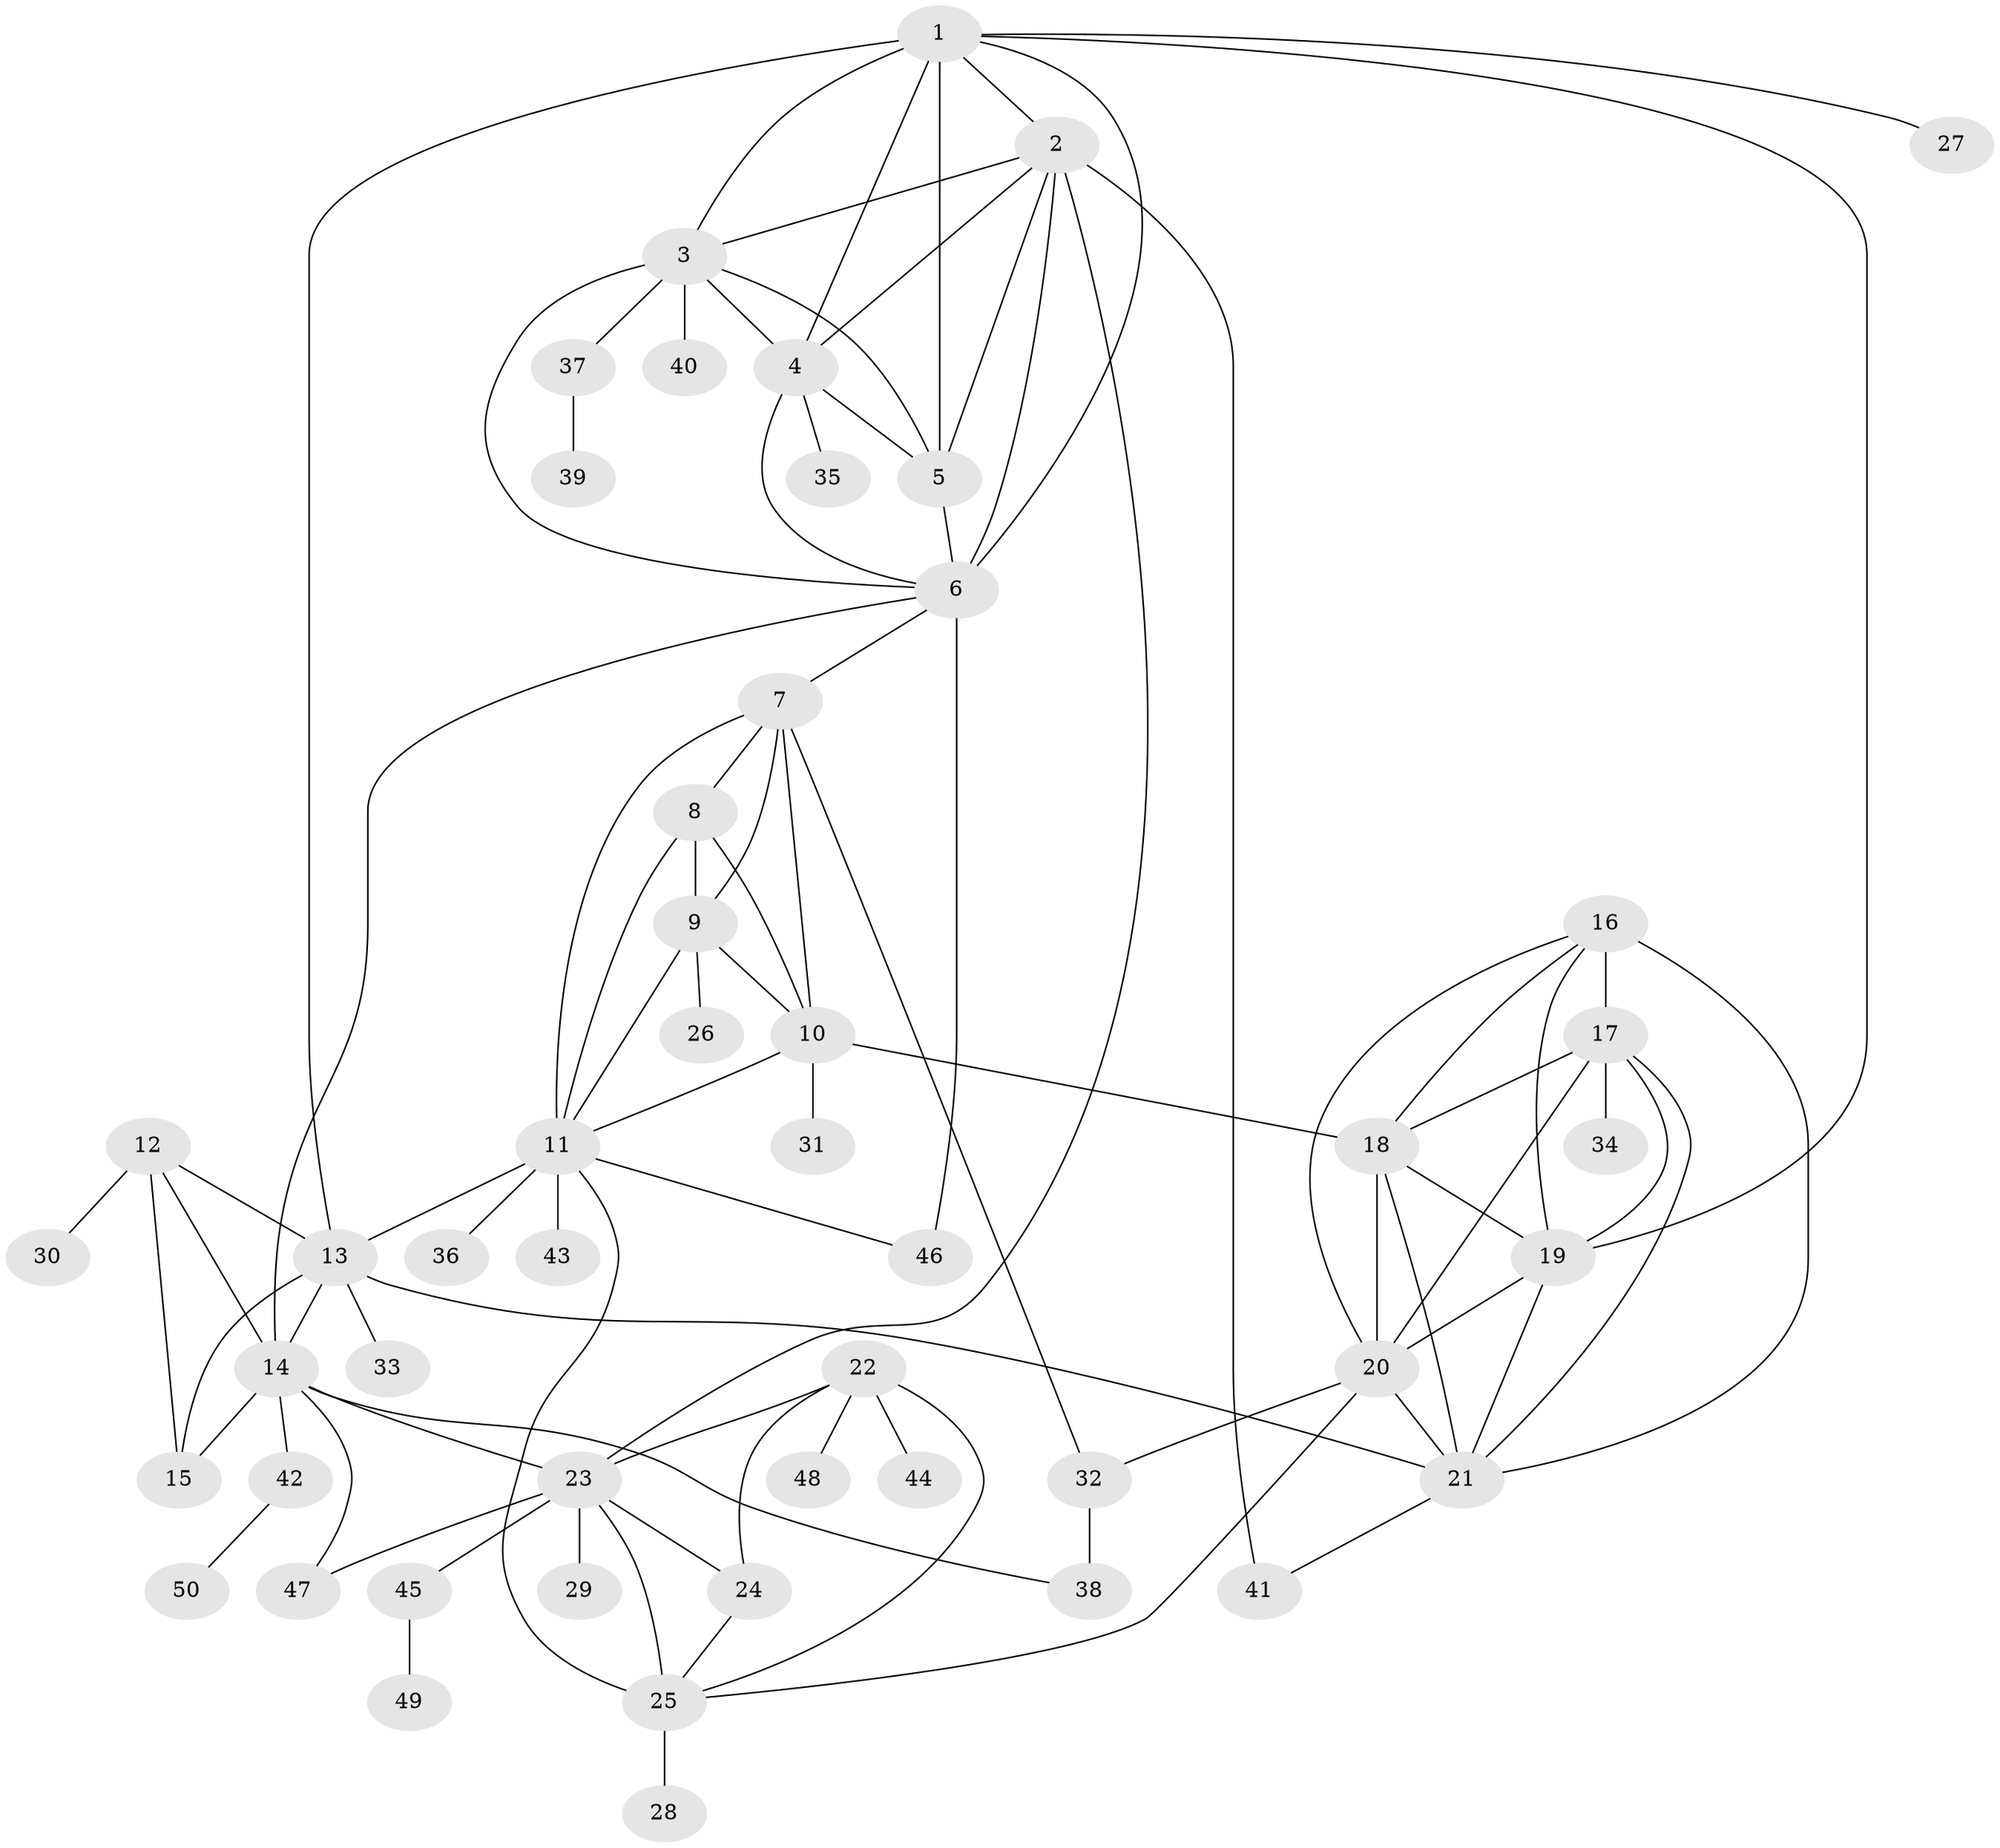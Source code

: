 // original degree distribution, {7: 0.04065040650406504, 10: 0.04878048780487805, 12: 0.008130081300813009, 8: 0.07317073170731707, 5: 0.016260162601626018, 13: 0.008130081300813009, 9: 0.024390243902439025, 6: 0.016260162601626018, 11: 0.008130081300813009, 1: 0.6097560975609756, 2: 0.11382113821138211, 4: 0.008130081300813009, 3: 0.024390243902439025}
// Generated by graph-tools (version 1.1) at 2025/52/03/04/25 22:52:43]
// undirected, 50 vertices, 93 edges
graph export_dot {
  node [color=gray90,style=filled];
  1;
  2;
  3;
  4;
  5;
  6;
  7;
  8;
  9;
  10;
  11;
  12;
  13;
  14;
  15;
  16;
  17;
  18;
  19;
  20;
  21;
  22;
  23;
  24;
  25;
  26;
  27;
  28;
  29;
  30;
  31;
  32;
  33;
  34;
  35;
  36;
  37;
  38;
  39;
  40;
  41;
  42;
  43;
  44;
  45;
  46;
  47;
  48;
  49;
  50;
  1 -- 2 [weight=1.0];
  1 -- 3 [weight=1.0];
  1 -- 4 [weight=1.0];
  1 -- 5 [weight=5.0];
  1 -- 6 [weight=1.0];
  1 -- 13 [weight=1.0];
  1 -- 19 [weight=1.0];
  1 -- 27 [weight=1.0];
  2 -- 3 [weight=1.0];
  2 -- 4 [weight=1.0];
  2 -- 5 [weight=1.0];
  2 -- 6 [weight=1.0];
  2 -- 23 [weight=1.0];
  2 -- 41 [weight=3.0];
  3 -- 4 [weight=1.0];
  3 -- 5 [weight=1.0];
  3 -- 6 [weight=1.0];
  3 -- 37 [weight=1.0];
  3 -- 40 [weight=3.0];
  4 -- 5 [weight=1.0];
  4 -- 6 [weight=1.0];
  4 -- 35 [weight=1.0];
  5 -- 6 [weight=1.0];
  6 -- 7 [weight=1.0];
  6 -- 14 [weight=1.0];
  6 -- 46 [weight=4.0];
  7 -- 8 [weight=2.0];
  7 -- 9 [weight=2.0];
  7 -- 10 [weight=2.0];
  7 -- 11 [weight=2.0];
  7 -- 32 [weight=2.0];
  8 -- 9 [weight=1.0];
  8 -- 10 [weight=1.0];
  8 -- 11 [weight=1.0];
  9 -- 10 [weight=1.0];
  9 -- 11 [weight=1.0];
  9 -- 26 [weight=4.0];
  10 -- 11 [weight=1.0];
  10 -- 18 [weight=1.0];
  10 -- 31 [weight=3.0];
  11 -- 13 [weight=1.0];
  11 -- 25 [weight=1.0];
  11 -- 36 [weight=1.0];
  11 -- 43 [weight=1.0];
  11 -- 46 [weight=1.0];
  12 -- 13 [weight=1.0];
  12 -- 14 [weight=3.0];
  12 -- 15 [weight=1.0];
  12 -- 30 [weight=3.0];
  13 -- 14 [weight=3.0];
  13 -- 15 [weight=1.0];
  13 -- 21 [weight=1.0];
  13 -- 33 [weight=1.0];
  14 -- 15 [weight=4.0];
  14 -- 23 [weight=1.0];
  14 -- 38 [weight=1.0];
  14 -- 42 [weight=1.0];
  14 -- 47 [weight=1.0];
  16 -- 17 [weight=3.0];
  16 -- 18 [weight=1.0];
  16 -- 19 [weight=1.0];
  16 -- 20 [weight=1.0];
  16 -- 21 [weight=1.0];
  17 -- 18 [weight=1.0];
  17 -- 19 [weight=1.0];
  17 -- 20 [weight=1.0];
  17 -- 21 [weight=1.0];
  17 -- 34 [weight=4.0];
  18 -- 19 [weight=1.0];
  18 -- 20 [weight=1.0];
  18 -- 21 [weight=1.0];
  19 -- 20 [weight=1.0];
  19 -- 21 [weight=1.0];
  20 -- 21 [weight=1.0];
  20 -- 25 [weight=1.0];
  20 -- 32 [weight=1.0];
  21 -- 41 [weight=1.0];
  22 -- 23 [weight=3.0];
  22 -- 24 [weight=1.0];
  22 -- 25 [weight=1.0];
  22 -- 44 [weight=1.0];
  22 -- 48 [weight=1.0];
  23 -- 24 [weight=5.0];
  23 -- 25 [weight=3.0];
  23 -- 29 [weight=1.0];
  23 -- 45 [weight=1.0];
  23 -- 47 [weight=1.0];
  24 -- 25 [weight=1.0];
  25 -- 28 [weight=3.0];
  32 -- 38 [weight=1.0];
  37 -- 39 [weight=1.0];
  42 -- 50 [weight=1.0];
  45 -- 49 [weight=1.0];
}
